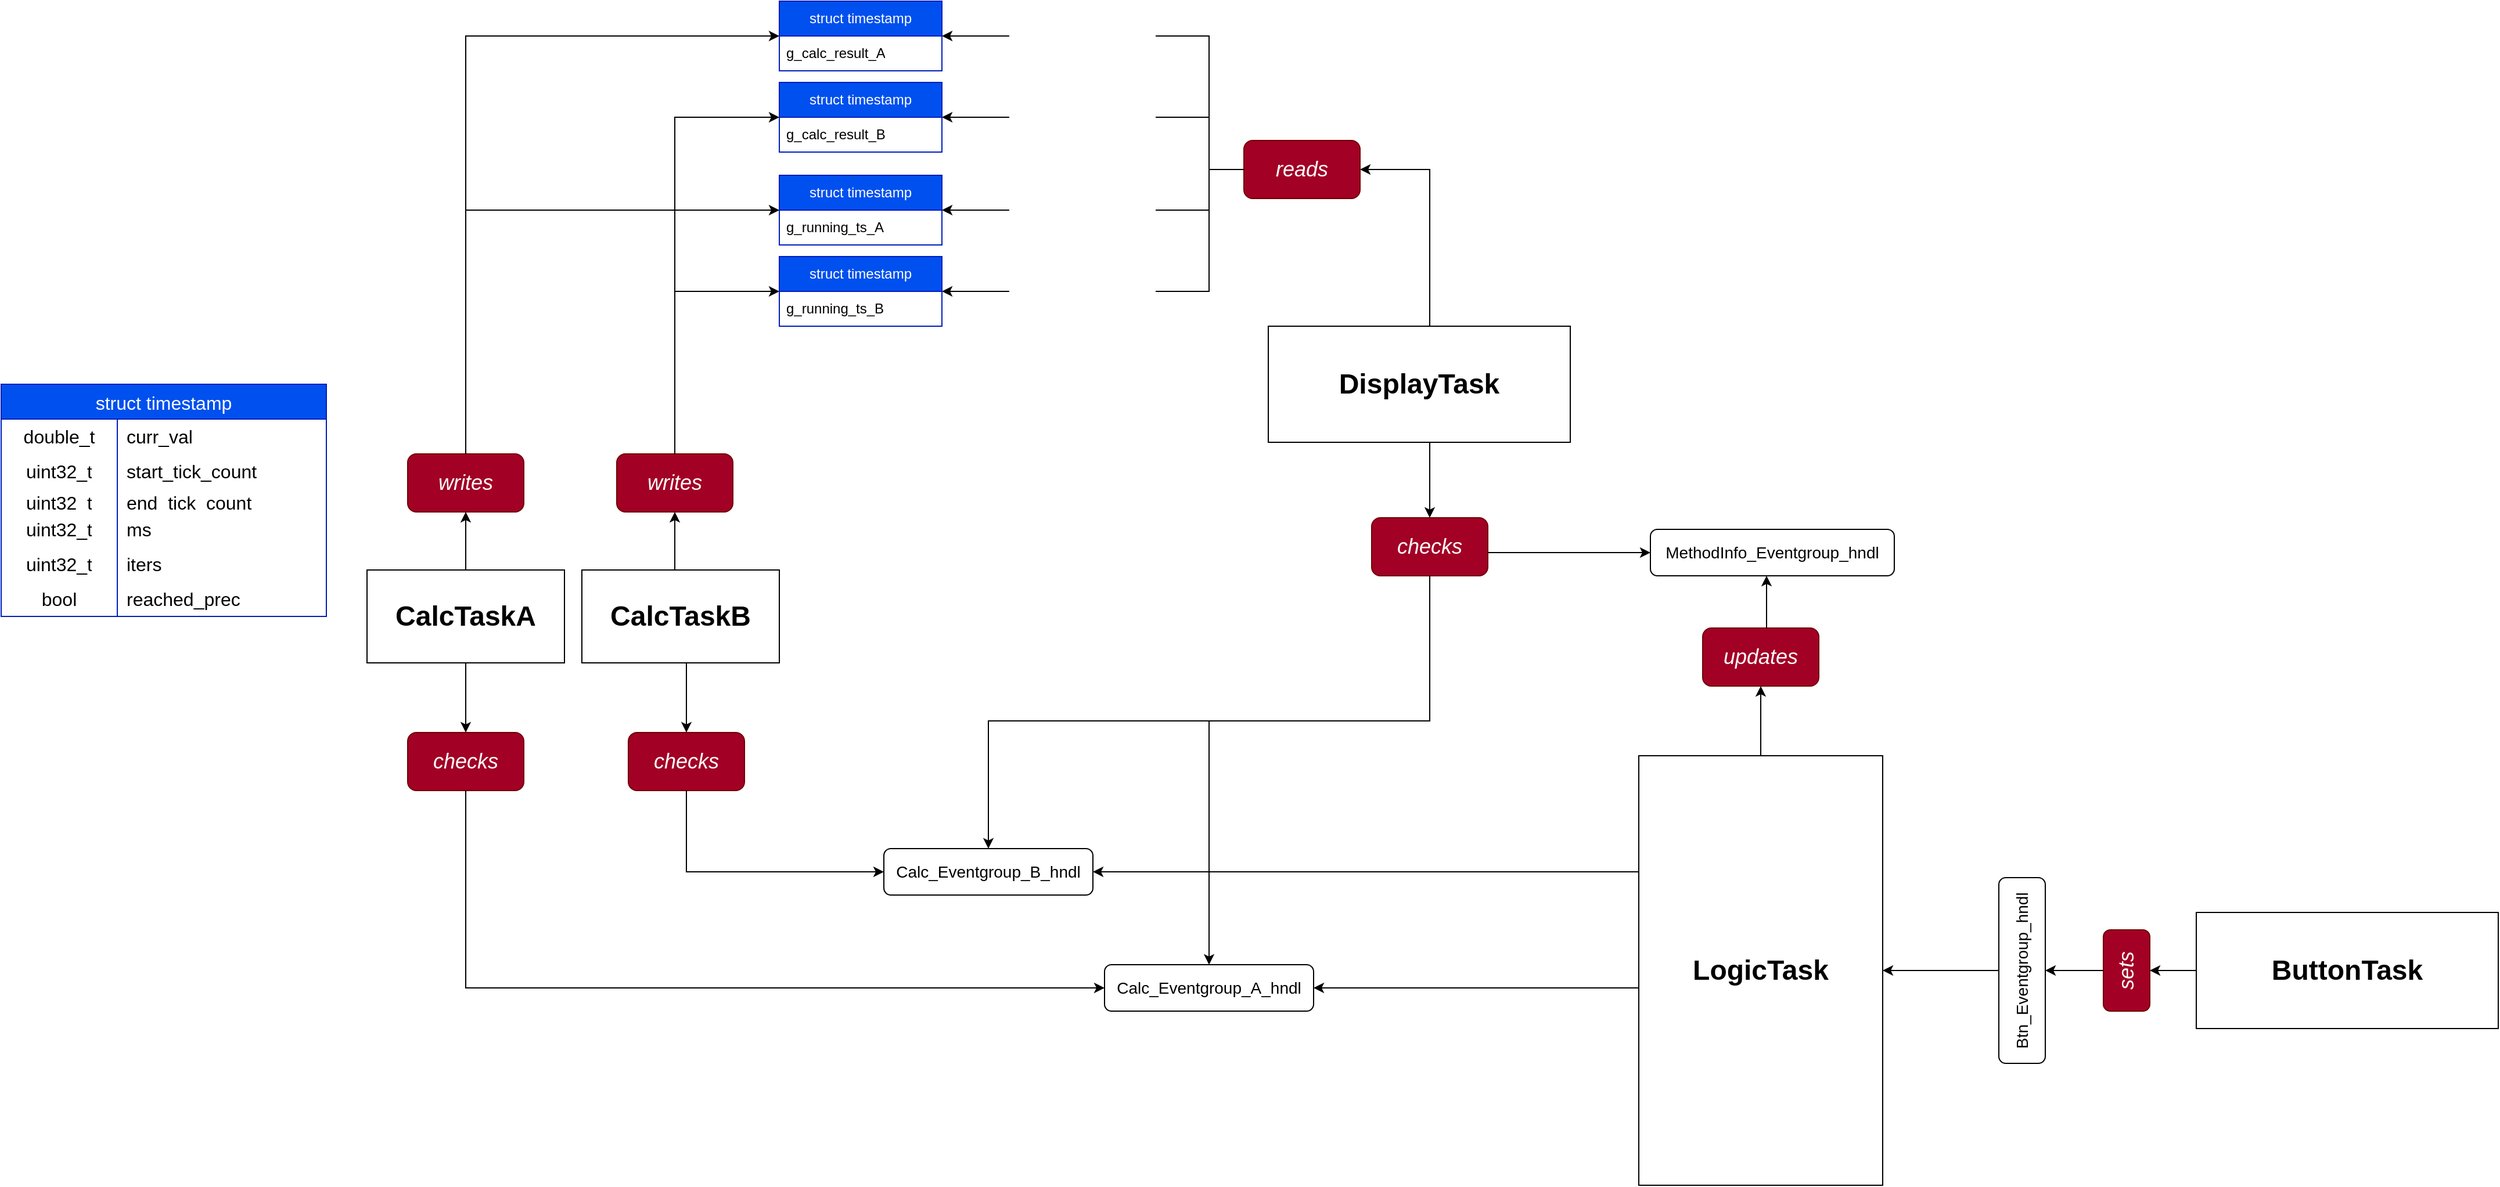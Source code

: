 <mxfile>
    <diagram name="Task Overview" id="un9A2p85PjugNB1o0ie8">
        <mxGraphModel dx="3907" dy="1744" grid="1" gridSize="10" guides="1" tooltips="1" connect="1" arrows="1" fold="1" page="1" pageScale="1" pageWidth="1169" pageHeight="827" math="0" shadow="0">
            <root>
                <mxCell id="0"/>
                <mxCell id="1" parent="0"/>
                <mxCell id="_D26Zv26igtGGx_pEVoI-3" value="LogicTask" style="rounded=0;whiteSpace=wrap;html=1;fontStyle=1;fontSize=24;" parent="1" vertex="1">
                    <mxGeometry x="-850" y="450" width="210" height="370" as="geometry"/>
                </mxCell>
                <mxCell id="_D26Zv26igtGGx_pEVoI-8" value="DisplayTask" style="rounded=0;whiteSpace=wrap;html=1;fontStyle=1;fontSize=24;" parent="1" vertex="1">
                    <mxGeometry x="-1169" y="80" width="260" height="100" as="geometry"/>
                </mxCell>
                <mxCell id="_D26Zv26igtGGx_pEVoI-9" value="ButtonTask" style="rounded=0;whiteSpace=wrap;html=1;fontStyle=1;fontSize=24;" parent="1" vertex="1">
                    <mxGeometry x="-370" y="585" width="260" height="100" as="geometry"/>
                </mxCell>
                <mxCell id="_D26Zv26igtGGx_pEVoI-10" value="CalcTaskA" style="rounded=0;whiteSpace=wrap;html=1;fontStyle=1;fontSize=24;" parent="1" vertex="1">
                    <mxGeometry x="-1945" y="290" width="170" height="80" as="geometry"/>
                </mxCell>
                <mxCell id="_D26Zv26igtGGx_pEVoI-13" value="CalcTaskB" style="rounded=0;whiteSpace=wrap;html=1;fontStyle=1;fontSize=24;" parent="1" vertex="1">
                    <mxGeometry x="-1760" y="290" width="170" height="80" as="geometry"/>
                </mxCell>
                <mxCell id="_D26Zv26igtGGx_pEVoI-19" value="&lt;div style=&quot;font-size: 14px; line-height: 19px; white-space: pre;&quot;&gt;&lt;div&gt;&lt;span style=&quot;&quot;&gt;Btn_Eventgroup_hndl&lt;/span&gt;&lt;/div&gt;&lt;/div&gt;" style="rounded=1;whiteSpace=wrap;html=1;fontStyle=0;fontSize=18;glass=0;fontColor=default;labelBackgroundColor=default;fontFamily=Helvetica;textDirection=ltr;horizontal=0;" parent="1" vertex="1">
                    <mxGeometry x="-540" y="555" width="40" height="160" as="geometry"/>
                </mxCell>
                <mxCell id="_D26Zv26igtGGx_pEVoI-20" value="&lt;div style=&quot;font-size: 14px; line-height: 19px; white-space: pre;&quot;&gt;&lt;div&gt;&lt;span style=&quot;&quot;&gt;Calc_Eventgroup_A_hndl&lt;/span&gt;&lt;/div&gt;&lt;/div&gt;" style="rounded=1;whiteSpace=wrap;html=1;fontStyle=0;fontSize=18;glass=0;labelBackgroundColor=default;fontFamily=Helvetica;textDirection=ltr;horizontal=1;" parent="1" vertex="1">
                    <mxGeometry x="-1310" y="630" width="180" height="40" as="geometry"/>
                </mxCell>
                <mxCell id="_D26Zv26igtGGx_pEVoI-21" value="&lt;div style=&quot;font-size: 14px; line-height: 19px; white-space: pre;&quot;&gt;&lt;div&gt;&lt;span style=&quot;&quot;&gt;Calc_Eventgroup_B_hndl&lt;/span&gt;&lt;/div&gt;&lt;/div&gt;" style="rounded=1;whiteSpace=wrap;html=1;fontStyle=0;fontSize=18;glass=0;labelBackgroundColor=default;fontFamily=Helvetica;textDirection=ltr;horizontal=1;" parent="1" vertex="1">
                    <mxGeometry x="-1500" y="530" width="180" height="40" as="geometry"/>
                </mxCell>
                <mxCell id="_D26Zv26igtGGx_pEVoI-25" style="edgeStyle=elbowEdgeStyle;rounded=0;orthogonalLoop=1;jettySize=auto;html=1;elbow=vertical;" parent="1" source="_D26Zv26igtGGx_pEVoI-19" target="_D26Zv26igtGGx_pEVoI-3" edge="1">
                    <mxGeometry relative="1" as="geometry">
                        <mxPoint x="-610" y="640.26" as="sourcePoint"/>
                        <mxPoint x="-650" y="640.26" as="targetPoint"/>
                    </mxGeometry>
                </mxCell>
                <mxCell id="_D26Zv26igtGGx_pEVoI-26" style="edgeStyle=elbowEdgeStyle;rounded=0;orthogonalLoop=1;jettySize=auto;html=1;elbow=vertical;" parent="1" source="_D26Zv26igtGGx_pEVoI-3" target="_D26Zv26igtGGx_pEVoI-21" edge="1">
                    <mxGeometry relative="1" as="geometry">
                        <mxPoint x="-790" y="539.83" as="sourcePoint"/>
                        <mxPoint x="-840" y="539.83" as="targetPoint"/>
                    </mxGeometry>
                </mxCell>
                <mxCell id="_D26Zv26igtGGx_pEVoI-27" style="edgeStyle=elbowEdgeStyle;rounded=0;orthogonalLoop=1;jettySize=auto;html=1;elbow=vertical;" parent="1" source="_D26Zv26igtGGx_pEVoI-3" target="_D26Zv26igtGGx_pEVoI-20" edge="1">
                    <mxGeometry relative="1" as="geometry">
                        <mxPoint x="-860" y="670.04" as="sourcePoint"/>
                        <mxPoint x="-1000" y="670.04" as="targetPoint"/>
                    </mxGeometry>
                </mxCell>
                <mxCell id="_D26Zv26igtGGx_pEVoI-28" value="struct timestamp" style="shape=table;startSize=30;container=1;collapsible=0;childLayout=tableLayout;fixedRows=1;rowLines=0;fontStyle=0;strokeColor=#001DBC;fontSize=16;fillColor=#0050ef;fontColor=#ffffff;" parent="1" vertex="1">
                    <mxGeometry x="-2260" y="130" width="280" height="200" as="geometry"/>
                </mxCell>
                <mxCell id="_D26Zv26igtGGx_pEVoI-29" value="" style="shape=tableRow;horizontal=0;startSize=0;swimlaneHead=0;swimlaneBody=0;top=0;left=0;bottom=0;right=0;collapsible=0;dropTarget=0;fillColor=none;points=[[0,0.5],[1,0.5]];portConstraint=eastwest;strokeColor=inherit;fontSize=16;" parent="_D26Zv26igtGGx_pEVoI-28" vertex="1">
                    <mxGeometry y="30" width="280" height="30" as="geometry"/>
                </mxCell>
                <mxCell id="_D26Zv26igtGGx_pEVoI-30" value="double_t" style="shape=partialRectangle;html=1;whiteSpace=wrap;connectable=0;fillColor=none;top=0;left=0;bottom=0;right=0;overflow=hidden;pointerEvents=1;strokeColor=inherit;fontSize=16;" parent="_D26Zv26igtGGx_pEVoI-29" vertex="1">
                    <mxGeometry width="100" height="30" as="geometry">
                        <mxRectangle width="100" height="30" as="alternateBounds"/>
                    </mxGeometry>
                </mxCell>
                <mxCell id="_D26Zv26igtGGx_pEVoI-31" value="curr_val" style="shape=partialRectangle;html=1;whiteSpace=wrap;connectable=0;fillColor=none;top=0;left=0;bottom=0;right=0;align=left;spacingLeft=6;overflow=hidden;strokeColor=inherit;fontSize=16;" parent="_D26Zv26igtGGx_pEVoI-29" vertex="1">
                    <mxGeometry x="100" width="180" height="30" as="geometry">
                        <mxRectangle width="180" height="30" as="alternateBounds"/>
                    </mxGeometry>
                </mxCell>
                <mxCell id="_D26Zv26igtGGx_pEVoI-32" value="" style="shape=tableRow;horizontal=0;startSize=0;swimlaneHead=0;swimlaneBody=0;top=0;left=0;bottom=0;right=0;collapsible=0;dropTarget=0;fillColor=none;points=[[0,0.5],[1,0.5]];portConstraint=eastwest;strokeColor=inherit;fontSize=16;" parent="_D26Zv26igtGGx_pEVoI-28" vertex="1">
                    <mxGeometry y="60" width="280" height="30" as="geometry"/>
                </mxCell>
                <mxCell id="_D26Zv26igtGGx_pEVoI-33" value="uint32_t" style="shape=partialRectangle;html=1;whiteSpace=wrap;connectable=0;fillColor=none;top=0;left=0;bottom=0;right=0;overflow=hidden;strokeColor=inherit;fontSize=16;" parent="_D26Zv26igtGGx_pEVoI-32" vertex="1">
                    <mxGeometry width="100" height="30" as="geometry">
                        <mxRectangle width="100" height="30" as="alternateBounds"/>
                    </mxGeometry>
                </mxCell>
                <mxCell id="_D26Zv26igtGGx_pEVoI-34" value="start_tick_count" style="shape=partialRectangle;html=1;whiteSpace=wrap;connectable=0;fillColor=none;top=0;left=0;bottom=0;right=0;align=left;spacingLeft=6;overflow=hidden;strokeColor=inherit;fontSize=16;" parent="_D26Zv26igtGGx_pEVoI-32" vertex="1">
                    <mxGeometry x="100" width="180" height="30" as="geometry">
                        <mxRectangle width="180" height="30" as="alternateBounds"/>
                    </mxGeometry>
                </mxCell>
                <mxCell id="_D26Zv26igtGGx_pEVoI-35" value="" style="shape=tableRow;horizontal=0;startSize=0;swimlaneHead=0;swimlaneBody=0;top=0;left=0;bottom=0;right=0;collapsible=0;dropTarget=0;fillColor=none;points=[[0,0.5],[1,0.5]];portConstraint=eastwest;strokeColor=inherit;fontSize=16;" parent="_D26Zv26igtGGx_pEVoI-28" vertex="1">
                    <mxGeometry y="90" width="280" height="20" as="geometry"/>
                </mxCell>
                <mxCell id="_D26Zv26igtGGx_pEVoI-36" value="uint32_t" style="shape=partialRectangle;html=1;whiteSpace=wrap;connectable=0;fillColor=none;top=0;left=0;bottom=0;right=0;overflow=hidden;strokeColor=inherit;fontSize=16;" parent="_D26Zv26igtGGx_pEVoI-35" vertex="1">
                    <mxGeometry width="100" height="20" as="geometry">
                        <mxRectangle width="100" height="20" as="alternateBounds"/>
                    </mxGeometry>
                </mxCell>
                <mxCell id="_D26Zv26igtGGx_pEVoI-37" value="end_tick_count" style="shape=partialRectangle;html=1;whiteSpace=wrap;connectable=0;fillColor=none;top=0;left=0;bottom=0;right=0;align=left;spacingLeft=6;overflow=hidden;strokeColor=inherit;fontSize=16;" parent="_D26Zv26igtGGx_pEVoI-35" vertex="1">
                    <mxGeometry x="100" width="180" height="20" as="geometry">
                        <mxRectangle width="180" height="20" as="alternateBounds"/>
                    </mxGeometry>
                </mxCell>
                <mxCell id="_D26Zv26igtGGx_pEVoI-38" style="shape=tableRow;horizontal=0;startSize=0;swimlaneHead=0;swimlaneBody=0;top=0;left=0;bottom=0;right=0;collapsible=0;dropTarget=0;fillColor=none;points=[[0,0.5],[1,0.5]];portConstraint=eastwest;strokeColor=inherit;fontSize=16;" parent="_D26Zv26igtGGx_pEVoI-28" vertex="1">
                    <mxGeometry y="110" width="280" height="30" as="geometry"/>
                </mxCell>
                <mxCell id="_D26Zv26igtGGx_pEVoI-39" value="uint32_t" style="shape=partialRectangle;html=1;whiteSpace=wrap;connectable=0;fillColor=none;top=0;left=0;bottom=0;right=0;overflow=hidden;strokeColor=inherit;fontSize=16;" parent="_D26Zv26igtGGx_pEVoI-38" vertex="1">
                    <mxGeometry width="100" height="30" as="geometry">
                        <mxRectangle width="100" height="30" as="alternateBounds"/>
                    </mxGeometry>
                </mxCell>
                <mxCell id="_D26Zv26igtGGx_pEVoI-40" value="ms" style="shape=partialRectangle;html=1;whiteSpace=wrap;connectable=0;fillColor=none;top=0;left=0;bottom=0;right=0;align=left;spacingLeft=6;overflow=hidden;strokeColor=inherit;fontSize=16;" parent="_D26Zv26igtGGx_pEVoI-38" vertex="1">
                    <mxGeometry x="100" width="180" height="30" as="geometry">
                        <mxRectangle width="180" height="30" as="alternateBounds"/>
                    </mxGeometry>
                </mxCell>
                <mxCell id="_D26Zv26igtGGx_pEVoI-44" style="shape=tableRow;horizontal=0;startSize=0;swimlaneHead=0;swimlaneBody=0;top=0;left=0;bottom=0;right=0;collapsible=0;dropTarget=0;fillColor=none;points=[[0,0.5],[1,0.5]];portConstraint=eastwest;strokeColor=inherit;fontSize=16;" parent="_D26Zv26igtGGx_pEVoI-28" vertex="1">
                    <mxGeometry y="140" width="280" height="30" as="geometry"/>
                </mxCell>
                <mxCell id="_D26Zv26igtGGx_pEVoI-45" value="uint32_t" style="shape=partialRectangle;html=1;whiteSpace=wrap;connectable=0;fillColor=none;top=0;left=0;bottom=0;right=0;overflow=hidden;strokeColor=inherit;fontSize=16;" parent="_D26Zv26igtGGx_pEVoI-44" vertex="1">
                    <mxGeometry width="100" height="30" as="geometry">
                        <mxRectangle width="100" height="30" as="alternateBounds"/>
                    </mxGeometry>
                </mxCell>
                <mxCell id="_D26Zv26igtGGx_pEVoI-46" value="iters" style="shape=partialRectangle;html=1;whiteSpace=wrap;connectable=0;fillColor=none;top=0;left=0;bottom=0;right=0;align=left;spacingLeft=6;overflow=hidden;strokeColor=inherit;fontSize=16;" parent="_D26Zv26igtGGx_pEVoI-44" vertex="1">
                    <mxGeometry x="100" width="180" height="30" as="geometry">
                        <mxRectangle width="180" height="30" as="alternateBounds"/>
                    </mxGeometry>
                </mxCell>
                <mxCell id="KhERWZN3jy_DUeHQDUMO-28" style="shape=tableRow;horizontal=0;startSize=0;swimlaneHead=0;swimlaneBody=0;top=0;left=0;bottom=0;right=0;collapsible=0;dropTarget=0;fillColor=none;points=[[0,0.5],[1,0.5]];portConstraint=eastwest;strokeColor=inherit;fontSize=16;" parent="_D26Zv26igtGGx_pEVoI-28" vertex="1">
                    <mxGeometry y="170" width="280" height="30" as="geometry"/>
                </mxCell>
                <mxCell id="KhERWZN3jy_DUeHQDUMO-29" value="bool" style="shape=partialRectangle;html=1;whiteSpace=wrap;connectable=0;fillColor=none;top=0;left=0;bottom=0;right=0;overflow=hidden;strokeColor=inherit;fontSize=16;" parent="KhERWZN3jy_DUeHQDUMO-28" vertex="1">
                    <mxGeometry width="100" height="30" as="geometry">
                        <mxRectangle width="100" height="30" as="alternateBounds"/>
                    </mxGeometry>
                </mxCell>
                <mxCell id="KhERWZN3jy_DUeHQDUMO-30" value="reached_prec" style="shape=partialRectangle;html=1;whiteSpace=wrap;connectable=0;fillColor=none;top=0;left=0;bottom=0;right=0;align=left;spacingLeft=6;overflow=hidden;strokeColor=inherit;fontSize=16;" parent="KhERWZN3jy_DUeHQDUMO-28" vertex="1">
                    <mxGeometry x="100" width="180" height="30" as="geometry">
                        <mxRectangle width="180" height="30" as="alternateBounds"/>
                    </mxGeometry>
                </mxCell>
                <mxCell id="_D26Zv26igtGGx_pEVoI-49" value="struct timestamp" style="swimlane;fontStyle=0;childLayout=stackLayout;horizontal=1;startSize=30;horizontalStack=0;resizeParent=1;resizeParentMax=0;resizeLast=0;collapsible=1;marginBottom=0;whiteSpace=wrap;html=1;fillColor=#0050ef;strokeColor=#001DBC;fontColor=#ffffff;" parent="1" vertex="1">
                    <mxGeometry x="-1590" y="-50" width="140" height="60" as="geometry"/>
                </mxCell>
                <mxCell id="_D26Zv26igtGGx_pEVoI-50" value="g_running_ts_A" style="text;strokeColor=none;fillColor=none;align=left;verticalAlign=middle;spacingLeft=4;spacingRight=4;overflow=hidden;points=[[0,0.5],[1,0.5]];portConstraint=eastwest;rotatable=0;whiteSpace=wrap;html=1;" parent="_D26Zv26igtGGx_pEVoI-49" vertex="1">
                    <mxGeometry y="30" width="140" height="30" as="geometry"/>
                </mxCell>
                <mxCell id="_D26Zv26igtGGx_pEVoI-53" value="struct timestamp" style="swimlane;fontStyle=0;childLayout=stackLayout;horizontal=1;startSize=30;horizontalStack=0;resizeParent=1;resizeParentMax=0;resizeLast=0;collapsible=1;marginBottom=0;whiteSpace=wrap;html=1;fillColor=#0050ef;strokeColor=#001DBC;fontColor=#ffffff;" parent="1" vertex="1">
                    <mxGeometry x="-1590" y="20" width="140" height="60" as="geometry"/>
                </mxCell>
                <mxCell id="_D26Zv26igtGGx_pEVoI-54" value="g_running_ts_B" style="text;strokeColor=none;fillColor=none;align=left;verticalAlign=middle;spacingLeft=4;spacingRight=4;overflow=hidden;points=[[0,0.5],[1,0.5]];portConstraint=eastwest;rotatable=0;whiteSpace=wrap;html=1;" parent="_D26Zv26igtGGx_pEVoI-53" vertex="1">
                    <mxGeometry y="30" width="140" height="30" as="geometry"/>
                </mxCell>
                <mxCell id="_D26Zv26igtGGx_pEVoI-60" style="edgeStyle=elbowEdgeStyle;rounded=0;orthogonalLoop=1;jettySize=auto;elbow=vertical;html=1;" parent="1" source="_D26Zv26igtGGx_pEVoI-55" target="_D26Zv26igtGGx_pEVoI-21" edge="1">
                    <mxGeometry relative="1" as="geometry">
                        <mxPoint x="-1070" y="480" as="targetPoint"/>
                        <Array as="points">
                            <mxPoint x="-1180" y="420"/>
                        </Array>
                    </mxGeometry>
                </mxCell>
                <mxCell id="_D26Zv26igtGGx_pEVoI-55" value="checks" style="rounded=1;whiteSpace=wrap;html=1;fontStyle=2;fontSize=18;glass=0;fillColor=#a20025;strokeColor=#6F0000;fontColor=#ffffff;" parent="1" vertex="1">
                    <mxGeometry x="-1080" y="245" width="100" height="50" as="geometry"/>
                </mxCell>
                <mxCell id="_D26Zv26igtGGx_pEVoI-57" style="edgeStyle=elbowEdgeStyle;rounded=0;orthogonalLoop=1;jettySize=auto;html=1;" parent="1" source="_D26Zv26igtGGx_pEVoI-8" target="_D26Zv26igtGGx_pEVoI-63" edge="1">
                    <mxGeometry relative="1" as="geometry">
                        <mxPoint x="-960" y="410" as="sourcePoint"/>
                        <mxPoint x="-1079.741" y="250.0" as="targetPoint"/>
                        <Array as="points">
                            <mxPoint x="-1030" y="10"/>
                            <mxPoint x="-1010" y="30"/>
                        </Array>
                    </mxGeometry>
                </mxCell>
                <mxCell id="_D26Zv26igtGGx_pEVoI-58" style="edgeStyle=elbowEdgeStyle;rounded=0;orthogonalLoop=1;jettySize=auto;html=1;" parent="1" source="_D26Zv26igtGGx_pEVoI-8" target="_D26Zv26igtGGx_pEVoI-55" edge="1">
                    <mxGeometry relative="1" as="geometry">
                        <mxPoint x="-1070" y="220" as="sourcePoint"/>
                        <mxPoint x="-1070" y="260" as="targetPoint"/>
                        <Array as="points">
                            <mxPoint x="-1030" y="240"/>
                        </Array>
                    </mxGeometry>
                </mxCell>
                <mxCell id="_D26Zv26igtGGx_pEVoI-61" style="edgeStyle=elbowEdgeStyle;rounded=0;orthogonalLoop=1;jettySize=auto;html=1;" parent="1" source="4" target="_D26Zv26igtGGx_pEVoI-49" edge="1">
                    <mxGeometry relative="1" as="geometry">
                        <mxPoint x="-1900" y="90" as="sourcePoint"/>
                        <mxPoint x="-1410" y="-65" as="targetPoint"/>
                        <Array as="points">
                            <mxPoint x="-1860" y="110"/>
                            <mxPoint x="-1857" y="160"/>
                        </Array>
                    </mxGeometry>
                </mxCell>
                <mxCell id="_D26Zv26igtGGx_pEVoI-62" style="edgeStyle=elbowEdgeStyle;rounded=0;orthogonalLoop=1;jettySize=auto;html=1;" parent="1" source="5" target="_D26Zv26igtGGx_pEVoI-53" edge="1">
                    <mxGeometry relative="1" as="geometry">
                        <mxPoint x="-1847" y="300" as="sourcePoint"/>
                        <mxPoint x="-1380" y="-10" as="targetPoint"/>
                        <Array as="points">
                            <mxPoint x="-1680" y="110"/>
                            <mxPoint x="-1690" y="130"/>
                        </Array>
                    </mxGeometry>
                </mxCell>
                <mxCell id="_D26Zv26igtGGx_pEVoI-63" value="reads" style="rounded=1;whiteSpace=wrap;html=1;fontStyle=2;fontSize=18;glass=0;fillColor=#a20025;fontColor=#ffffff;strokeColor=#6F0000;" parent="1" vertex="1">
                    <mxGeometry x="-1190" y="-80" width="100" height="50" as="geometry"/>
                </mxCell>
                <mxCell id="_D26Zv26igtGGx_pEVoI-64" style="edgeStyle=elbowEdgeStyle;rounded=0;orthogonalLoop=1;jettySize=auto;html=1;" parent="1" source="_D26Zv26igtGGx_pEVoI-63" target="_D26Zv26igtGGx_pEVoI-49" edge="1">
                    <mxGeometry relative="1" as="geometry">
                        <mxPoint x="-1280" y="120" as="sourcePoint"/>
                        <mxPoint x="-1280" y="60" as="targetPoint"/>
                        <Array as="points">
                            <mxPoint x="-1220" y="-55"/>
                        </Array>
                    </mxGeometry>
                </mxCell>
                <mxCell id="KhERWZN3jy_DUeHQDUMO-25" value="&lt;span style=&quot;font-style: italic;&quot;&gt;stops CalcTaskA&lt;/span&gt;" style="edgeLabel;html=1;align=center;verticalAlign=middle;resizable=0;points=[];fontSize=17;fontFamily=Helvetica;fontColor=#FFFFFF;" parent="_D26Zv26igtGGx_pEVoI-64" vertex="1" connectable="0">
                    <mxGeometry x="0.443" relative="1" as="geometry">
                        <mxPoint x="38" as="offset"/>
                    </mxGeometry>
                </mxCell>
                <mxCell id="_D26Zv26igtGGx_pEVoI-65" style="edgeStyle=elbowEdgeStyle;rounded=0;orthogonalLoop=1;jettySize=auto;html=1;" parent="1" source="_D26Zv26igtGGx_pEVoI-63" target="_D26Zv26igtGGx_pEVoI-53" edge="1">
                    <mxGeometry relative="1" as="geometry">
                        <mxPoint x="-1250" y="35" as="sourcePoint"/>
                        <mxPoint x="-1440" y="-10" as="targetPoint"/>
                        <Array as="points">
                            <mxPoint x="-1220" y="-10"/>
                        </Array>
                    </mxGeometry>
                </mxCell>
                <mxCell id="KhERWZN3jy_DUeHQDUMO-26" value="&lt;span style=&quot;font-style: italic;&quot;&gt;stops CalcTaskB&lt;/span&gt;" style="edgeLabel;html=1;align=center;verticalAlign=middle;resizable=0;points=[];fontSize=17;fontFamily=Helvetica;fontColor=#FFFFFF;" parent="_D26Zv26igtGGx_pEVoI-65" vertex="1" connectable="0">
                    <mxGeometry x="0.264" y="3" relative="1" as="geometry">
                        <mxPoint x="-15" y="-3" as="offset"/>
                    </mxGeometry>
                </mxCell>
                <mxCell id="_D26Zv26igtGGx_pEVoI-66" value="sets" style="rounded=1;whiteSpace=wrap;html=1;fontStyle=2;fontSize=18;glass=0;horizontal=0;fillColor=#a20025;fontColor=#ffffff;strokeColor=#6F0000;" parent="1" vertex="1">
                    <mxGeometry x="-450" y="600" width="40" height="70" as="geometry"/>
                </mxCell>
                <mxCell id="_D26Zv26igtGGx_pEVoI-67" style="edgeStyle=elbowEdgeStyle;rounded=0;orthogonalLoop=1;jettySize=auto;html=1;elbow=vertical;exitX=0;exitY=0.5;exitDx=0;exitDy=0;" parent="1" source="_D26Zv26igtGGx_pEVoI-9" target="_D26Zv26igtGGx_pEVoI-66" edge="1">
                    <mxGeometry relative="1" as="geometry">
                        <mxPoint x="-380" y="715" as="sourcePoint"/>
                        <mxPoint x="-430" y="715" as="targetPoint"/>
                    </mxGeometry>
                </mxCell>
                <mxCell id="_D26Zv26igtGGx_pEVoI-68" style="edgeStyle=elbowEdgeStyle;rounded=0;orthogonalLoop=1;jettySize=auto;html=1;elbow=vertical;" parent="1" source="_D26Zv26igtGGx_pEVoI-66" target="_D26Zv26igtGGx_pEVoI-19" edge="1">
                    <mxGeometry relative="1" as="geometry">
                        <mxPoint x="-430" y="710" as="sourcePoint"/>
                        <mxPoint x="-500" y="710" as="targetPoint"/>
                    </mxGeometry>
                </mxCell>
                <mxCell id="2" value="checks" style="rounded=1;whiteSpace=wrap;html=1;fontStyle=2;fontSize=18;glass=0;fillColor=#a20025;strokeColor=#6F0000;fontColor=#ffffff;" parent="1" vertex="1">
                    <mxGeometry x="-1720" y="430" width="100" height="50" as="geometry"/>
                </mxCell>
                <mxCell id="3" value="checks" style="rounded=1;whiteSpace=wrap;html=1;fontStyle=2;fontSize=18;glass=0;fillColor=#a20025;strokeColor=#6F0000;fontColor=#ffffff;" parent="1" vertex="1">
                    <mxGeometry x="-1910" y="430" width="100" height="50" as="geometry"/>
                </mxCell>
                <mxCell id="4" value="writes" style="rounded=1;whiteSpace=wrap;html=1;fontStyle=2;fontSize=18;glass=0;fillColor=#a20025;strokeColor=#6F0000;fontColor=#ffffff;" parent="1" vertex="1">
                    <mxGeometry x="-1910" y="190" width="100" height="50" as="geometry"/>
                </mxCell>
                <mxCell id="5" value="writes" style="rounded=1;whiteSpace=wrap;html=1;fontStyle=2;fontSize=18;glass=0;fillColor=#a20025;strokeColor=#6F0000;fontColor=#ffffff;" parent="1" vertex="1">
                    <mxGeometry x="-1730" y="190" width="100" height="50" as="geometry"/>
                </mxCell>
                <mxCell id="6" style="edgeStyle=elbowEdgeStyle;rounded=0;orthogonalLoop=1;jettySize=auto;html=1;" parent="1" source="_D26Zv26igtGGx_pEVoI-13" target="5" edge="1">
                    <mxGeometry relative="1" as="geometry">
                        <mxPoint x="-1680" y="205" as="sourcePoint"/>
                        <mxPoint x="-1380" y="60" as="targetPoint"/>
                        <Array as="points">
                            <mxPoint x="-1680" y="260"/>
                            <mxPoint x="-1660" y="270"/>
                            <mxPoint x="-1690" y="180"/>
                            <mxPoint x="-1680" y="140"/>
                        </Array>
                    </mxGeometry>
                </mxCell>
                <mxCell id="7" style="edgeStyle=elbowEdgeStyle;rounded=0;orthogonalLoop=1;jettySize=auto;html=1;entryX=0.5;entryY=1;entryDx=0;entryDy=0;" parent="1" source="_D26Zv26igtGGx_pEVoI-10" target="4" edge="1">
                    <mxGeometry relative="1" as="geometry">
                        <mxPoint x="-1870" y="297.5" as="sourcePoint"/>
                        <mxPoint x="-1870" y="252.5" as="targetPoint"/>
                        <Array as="points">
                            <mxPoint x="-1860" y="260"/>
                            <mxPoint x="-1840" y="277.5"/>
                            <mxPoint x="-1870" y="187.5"/>
                            <mxPoint x="-1860" y="147.5"/>
                        </Array>
                    </mxGeometry>
                </mxCell>
                <mxCell id="8" style="edgeStyle=elbowEdgeStyle;rounded=0;orthogonalLoop=1;jettySize=auto;elbow=vertical;html=1;" parent="1" source="_D26Zv26igtGGx_pEVoI-13" target="2" edge="1">
                    <mxGeometry relative="1" as="geometry">
                        <mxPoint x="-1830" y="700" as="targetPoint"/>
                        <mxPoint x="-1490" y="470" as="sourcePoint"/>
                        <Array as="points">
                            <mxPoint x="-1670" y="400"/>
                            <mxPoint x="-1630" y="380"/>
                        </Array>
                    </mxGeometry>
                </mxCell>
                <mxCell id="9" style="edgeStyle=elbowEdgeStyle;rounded=0;orthogonalLoop=1;jettySize=auto;elbow=vertical;html=1;" parent="1" source="_D26Zv26igtGGx_pEVoI-10" target="3" edge="1">
                    <mxGeometry relative="1" as="geometry">
                        <mxPoint x="-1820.53" y="430.0" as="targetPoint"/>
                        <mxPoint x="-1820.53" y="380.0" as="sourcePoint"/>
                        <Array as="points">
                            <mxPoint x="-1860" y="390"/>
                        </Array>
                    </mxGeometry>
                </mxCell>
                <mxCell id="10" style="edgeStyle=elbowEdgeStyle;rounded=0;orthogonalLoop=1;jettySize=auto;elbow=vertical;html=1;" parent="1" source="2" target="_D26Zv26igtGGx_pEVoI-21" edge="1">
                    <mxGeometry relative="1" as="geometry">
                        <mxPoint x="-1580" y="620" as="targetPoint"/>
                        <mxPoint x="-1580" y="570" as="sourcePoint"/>
                        <Array as="points">
                            <mxPoint x="-1460" y="550"/>
                            <mxPoint x="-1580" y="580"/>
                        </Array>
                    </mxGeometry>
                </mxCell>
                <mxCell id="11" style="edgeStyle=elbowEdgeStyle;rounded=0;orthogonalLoop=1;jettySize=auto;elbow=vertical;html=1;" parent="1" source="3" target="_D26Zv26igtGGx_pEVoI-20" edge="1">
                    <mxGeometry relative="1" as="geometry">
                        <mxPoint x="-1490" y="635" as="targetPoint"/>
                        <mxPoint x="-1740" y="555" as="sourcePoint"/>
                        <Array as="points">
                            <mxPoint x="-1620" y="650"/>
                            <mxPoint x="-1630" y="660"/>
                            <mxPoint x="-1570" y="635"/>
                            <mxPoint x="-1690" y="665"/>
                        </Array>
                    </mxGeometry>
                </mxCell>
                <mxCell id="KhERWZN3jy_DUeHQDUMO-14" value="struct timestamp" style="swimlane;fontStyle=0;childLayout=stackLayout;horizontal=1;startSize=30;horizontalStack=0;resizeParent=1;resizeParentMax=0;resizeLast=0;collapsible=1;marginBottom=0;whiteSpace=wrap;html=1;fillColor=#0050ef;strokeColor=#001DBC;fontColor=#ffffff;" parent="1" vertex="1">
                    <mxGeometry x="-1590" y="-200" width="140" height="60" as="geometry"/>
                </mxCell>
                <mxCell id="KhERWZN3jy_DUeHQDUMO-15" value="g_calc_result_A" style="text;strokeColor=none;fillColor=none;align=left;verticalAlign=middle;spacingLeft=4;spacingRight=4;overflow=hidden;points=[[0,0.5],[1,0.5]];portConstraint=eastwest;rotatable=0;whiteSpace=wrap;html=1;" parent="KhERWZN3jy_DUeHQDUMO-14" vertex="1">
                    <mxGeometry y="30" width="140" height="30" as="geometry"/>
                </mxCell>
                <mxCell id="KhERWZN3jy_DUeHQDUMO-16" value="struct timestamp" style="swimlane;fontStyle=0;childLayout=stackLayout;horizontal=1;startSize=30;horizontalStack=0;resizeParent=1;resizeParentMax=0;resizeLast=0;collapsible=1;marginBottom=0;whiteSpace=wrap;html=1;fillColor=#0050ef;strokeColor=#001DBC;fontColor=#ffffff;" parent="1" vertex="1">
                    <mxGeometry x="-1590" y="-130" width="140" height="60" as="geometry"/>
                </mxCell>
                <mxCell id="KhERWZN3jy_DUeHQDUMO-17" value="g_calc_result_B" style="text;strokeColor=none;fillColor=none;align=left;verticalAlign=middle;spacingLeft=4;spacingRight=4;overflow=hidden;points=[[0,0.5],[1,0.5]];portConstraint=eastwest;rotatable=0;whiteSpace=wrap;html=1;" parent="KhERWZN3jy_DUeHQDUMO-16" vertex="1">
                    <mxGeometry y="30" width="140" height="30" as="geometry"/>
                </mxCell>
                <mxCell id="KhERWZN3jy_DUeHQDUMO-18" style="edgeStyle=elbowEdgeStyle;rounded=0;orthogonalLoop=1;jettySize=auto;html=1;" parent="1" source="4" target="KhERWZN3jy_DUeHQDUMO-14" edge="1">
                    <mxGeometry relative="1" as="geometry">
                        <mxPoint x="-1925" y="60" as="sourcePoint"/>
                        <mxPoint x="-1455" y="-150" as="targetPoint"/>
                        <Array as="points">
                            <mxPoint x="-1860" y="30"/>
                        </Array>
                    </mxGeometry>
                </mxCell>
                <mxCell id="KhERWZN3jy_DUeHQDUMO-19" style="edgeStyle=elbowEdgeStyle;rounded=0;orthogonalLoop=1;jettySize=auto;html=1;" parent="1" source="5" target="KhERWZN3jy_DUeHQDUMO-16" edge="1">
                    <mxGeometry relative="1" as="geometry">
                        <mxPoint x="-1680" y="200" as="sourcePoint"/>
                        <mxPoint x="-1380" y="60" as="targetPoint"/>
                        <Array as="points">
                            <mxPoint x="-1680" y="100"/>
                            <mxPoint x="-1690" y="20"/>
                            <mxPoint x="-1680" y="140"/>
                        </Array>
                    </mxGeometry>
                </mxCell>
                <mxCell id="KhERWZN3jy_DUeHQDUMO-27" style="edgeStyle=elbowEdgeStyle;rounded=0;orthogonalLoop=1;jettySize=auto;elbow=vertical;html=1;" parent="1" source="_D26Zv26igtGGx_pEVoI-55" target="_D26Zv26igtGGx_pEVoI-20" edge="1">
                    <mxGeometry relative="1" as="geometry">
                        <mxPoint x="-1400" y="540" as="targetPoint"/>
                        <mxPoint x="-940" y="310.0" as="sourcePoint"/>
                        <Array as="points">
                            <mxPoint x="-1100" y="420"/>
                        </Array>
                    </mxGeometry>
                </mxCell>
                <mxCell id="-onZ8-TQmzYjZJ-8zcmf-11" value="&lt;div style=&quot;font-size: 14px; line-height: 19px; white-space: pre;&quot;&gt;&lt;div&gt;&lt;span style=&quot;&quot;&gt;MethodInfo_Eventgroup_hndl&lt;/span&gt;&lt;/div&gt;&lt;/div&gt;" style="rounded=1;whiteSpace=wrap;html=1;fontStyle=0;fontSize=18;glass=0;labelBackgroundColor=default;fontFamily=Helvetica;textDirection=ltr;horizontal=1;" parent="1" vertex="1">
                    <mxGeometry x="-840" y="255" width="210" height="40" as="geometry"/>
                </mxCell>
                <mxCell id="-onZ8-TQmzYjZJ-8zcmf-12" style="edgeStyle=elbowEdgeStyle;rounded=0;orthogonalLoop=1;jettySize=auto;elbow=vertical;html=1;" parent="1" source="_D26Zv26igtGGx_pEVoI-55" target="-onZ8-TQmzYjZJ-8zcmf-11" edge="1">
                    <mxGeometry relative="1" as="geometry">
                        <mxPoint x="-1210" y="640" as="targetPoint"/>
                        <mxPoint x="-940" y="310" as="sourcePoint"/>
                        <Array as="points"/>
                    </mxGeometry>
                </mxCell>
                <mxCell id="-onZ8-TQmzYjZJ-8zcmf-13" style="edgeStyle=elbowEdgeStyle;rounded=0;orthogonalLoop=1;jettySize=auto;elbow=vertical;html=1;" parent="1" source="_D26Zv26igtGGx_pEVoI-3" target="-onZ8-TQmzYjZJ-8zcmf-14" edge="1">
                    <mxGeometry relative="1" as="geometry">
                        <mxPoint x="-890" y="530" as="targetPoint"/>
                        <mxPoint x="-1090" y="460" as="sourcePoint"/>
                        <Array as="points">
                            <mxPoint x="-745" y="430"/>
                        </Array>
                    </mxGeometry>
                </mxCell>
                <mxCell id="-onZ8-TQmzYjZJ-8zcmf-14" value="updates" style="rounded=1;whiteSpace=wrap;html=1;fontStyle=2;fontSize=18;glass=0;fillColor=#a20025;fontColor=#ffffff;strokeColor=#6F0000;" parent="1" vertex="1">
                    <mxGeometry x="-795" y="340" width="100" height="50" as="geometry"/>
                </mxCell>
                <mxCell id="-onZ8-TQmzYjZJ-8zcmf-15" style="edgeStyle=elbowEdgeStyle;rounded=0;orthogonalLoop=1;jettySize=auto;elbow=vertical;html=1;" parent="1" source="-onZ8-TQmzYjZJ-8zcmf-14" target="-onZ8-TQmzYjZJ-8zcmf-11" edge="1">
                    <mxGeometry relative="1" as="geometry">
                        <mxPoint x="-735.0" y="400" as="targetPoint"/>
                        <mxPoint x="-735.0" y="460" as="sourcePoint"/>
                        <Array as="points">
                            <mxPoint x="-740" y="320"/>
                            <mxPoint x="-735" y="440"/>
                        </Array>
                    </mxGeometry>
                </mxCell>
                <mxCell id="7Sroz__pDmEtC4Ok1uTz-12" style="edgeStyle=elbowEdgeStyle;rounded=0;orthogonalLoop=1;jettySize=auto;html=1;" edge="1" parent="1" source="_D26Zv26igtGGx_pEVoI-63" target="KhERWZN3jy_DUeHQDUMO-14">
                    <mxGeometry relative="1" as="geometry">
                        <mxPoint x="-1180" y="-150" as="sourcePoint"/>
                        <mxPoint x="-1440" y="-115" as="targetPoint"/>
                        <Array as="points">
                            <mxPoint x="-1220" y="-120"/>
                            <mxPoint x="-1210" y="-150"/>
                        </Array>
                    </mxGeometry>
                </mxCell>
                <mxCell id="7Sroz__pDmEtC4Ok1uTz-13" value="&lt;span style=&quot;font-style: italic;&quot;&gt;when CalcTaskA &lt;br&gt;is not writing&lt;/span&gt;" style="edgeLabel;html=1;align=center;verticalAlign=middle;resizable=0;points=[];fontSize=17;fontFamily=Helvetica;fontColor=#FFFFFF;" vertex="1" connectable="0" parent="7Sroz__pDmEtC4Ok1uTz-12">
                    <mxGeometry x="0.443" relative="1" as="geometry">
                        <mxPoint x="15" as="offset"/>
                    </mxGeometry>
                </mxCell>
                <mxCell id="7Sroz__pDmEtC4Ok1uTz-14" style="edgeStyle=elbowEdgeStyle;rounded=0;orthogonalLoop=1;jettySize=auto;html=1;" edge="1" parent="1" source="_D26Zv26igtGGx_pEVoI-63" target="KhERWZN3jy_DUeHQDUMO-16">
                    <mxGeometry relative="1" as="geometry">
                        <mxPoint x="-1180" y="-45" as="sourcePoint"/>
                        <mxPoint x="-1440" y="-160" as="targetPoint"/>
                        <Array as="points">
                            <mxPoint x="-1220" y="-100"/>
                            <mxPoint x="-1200" y="-140"/>
                        </Array>
                    </mxGeometry>
                </mxCell>
                <mxCell id="7Sroz__pDmEtC4Ok1uTz-15" value="&lt;span style=&quot;font-style: italic;&quot;&gt;when CalcTaskB&lt;br&gt;is not writing&lt;/span&gt;" style="edgeLabel;html=1;align=center;verticalAlign=middle;resizable=0;points=[];fontSize=17;fontFamily=Helvetica;fontColor=#FFFFFF;" vertex="1" connectable="0" parent="7Sroz__pDmEtC4Ok1uTz-14">
                    <mxGeometry x="0.443" relative="1" as="geometry">
                        <mxPoint x="35" as="offset"/>
                    </mxGeometry>
                </mxCell>
            </root>
        </mxGraphModel>
    </diagram>
    <diagram id="uaAE0PKmqLJMGOQIk7v1" name="State Event Diagram">
        <mxGraphModel dx="2633" dy="856" grid="1" gridSize="10" guides="1" tooltips="1" connect="1" arrows="1" fold="1" page="1" pageScale="1" pageWidth="1169" pageHeight="827" math="0" shadow="0">
            <root>
                <mxCell id="0"/>
                <mxCell id="1" parent="0"/>
                <mxCell id="VGadoN8UvMgpeYGYsNQv-6" value="Logic States" style="rounded=1;whiteSpace=wrap;html=1;fontSize=17;fontStyle=1;fillColor=none;dashed=1;dashPattern=12 12;shadow=0;glass=0;labelPosition=center;verticalLabelPosition=top;align=center;verticalAlign=bottom;" parent="1" vertex="1">
                    <mxGeometry x="800" y="80" width="180" height="310" as="geometry"/>
                </mxCell>
                <mxCell id="VGadoN8UvMgpeYGYsNQv-2" style="edgeStyle=orthogonalEdgeStyle;curved=1;html=1;fontSize=17;startArrow=block;startFill=1;" parent="1" source="VGadoN8UvMgpeYGYsNQv-7" target="VGadoN8UvMgpeYGYsNQv-8" edge="1">
                    <mxGeometry relative="1" as="geometry">
                        <Array as="points">
                            <mxPoint x="890" y="270"/>
                            <mxPoint x="890" y="270"/>
                        </Array>
                    </mxGeometry>
                </mxCell>
                <mxCell id="VGadoN8UvMgpeYGYsNQv-3" value="SW3_short" style="edgeLabel;html=1;align=center;verticalAlign=middle;resizable=0;points=[];fontSize=17;fontStyle=2" parent="VGadoN8UvMgpeYGYsNQv-2" vertex="1" connectable="0">
                    <mxGeometry x="-0.351" y="-1" relative="1" as="geometry">
                        <mxPoint x="1" y="19" as="offset"/>
                    </mxGeometry>
                </mxCell>
                <mxCell id="VGadoN8UvMgpeYGYsNQv-7" value="Method A" style="shape=ext;double=1;rounded=1;whiteSpace=wrap;html=1;shadow=0;glass=0;sketch=0;fontSize=17;fillColor=none;" parent="1" vertex="1">
                    <mxGeometry x="830" y="100" width="120" height="80" as="geometry"/>
                </mxCell>
                <mxCell id="VGadoN8UvMgpeYGYsNQv-8" value="Method B" style="shape=ext;double=1;rounded=1;whiteSpace=wrap;html=1;shadow=0;glass=0;sketch=0;fontSize=17;fillColor=none;" parent="1" vertex="1">
                    <mxGeometry x="830" y="290" width="120" height="80" as="geometry"/>
                </mxCell>
                <mxCell id="VGadoN8UvMgpeYGYsNQv-9" value="Calculation Task A or B" style="rounded=1;whiteSpace=wrap;html=1;fontSize=17;fontStyle=1;fillColor=none;dashed=1;dashPattern=12 12;shadow=0;glass=0;labelPosition=center;verticalLabelPosition=top;align=center;verticalAlign=bottom;movable=1;resizable=1;rotatable=1;deletable=1;editable=1;connectable=1;" parent="1" vertex="1">
                    <mxGeometry x="-90" y="100" width="670" height="710" as="geometry"/>
                </mxCell>
                <mxCell id="VGadoN8UvMgpeYGYsNQv-10" value="Resetting" style="shape=ext;double=1;rounded=1;whiteSpace=wrap;html=1;shadow=0;glass=0;sketch=0;fontSize=17;fillColor=none;" parent="1" vertex="1">
                    <mxGeometry x="-70" y="330" width="120" height="80" as="geometry"/>
                </mxCell>
                <mxCell id="VGadoN8UvMgpeYGYsNQv-11" value="Stopped" style="shape=ext;double=1;rounded=1;whiteSpace=wrap;html=1;shadow=0;glass=0;sketch=0;fontSize=17;fillColor=none;" parent="1" vertex="1">
                    <mxGeometry x="190" y="330" width="120" height="80" as="geometry"/>
                </mxCell>
                <mxCell id="VGadoN8UvMgpeYGYsNQv-12" value="Starting" style="shape=ext;double=1;rounded=1;whiteSpace=wrap;html=1;shadow=0;glass=0;sketch=0;fontSize=17;fillColor=none;" parent="1" vertex="1">
                    <mxGeometry x="190" y="530" width="120" height="80" as="geometry"/>
                </mxCell>
                <mxCell id="VGadoN8UvMgpeYGYsNQv-13" value="Running" style="shape=ext;double=1;rounded=1;whiteSpace=wrap;html=1;shadow=0;glass=0;sketch=0;fontSize=17;fillColor=none;" parent="1" vertex="1">
                    <mxGeometry x="190" y="650" width="120" height="80" as="geometry"/>
                </mxCell>
                <mxCell id="VGadoN8UvMgpeYGYsNQv-14" style="edgeStyle=orthogonalEdgeStyle;curved=1;html=1;fontSize=17;startArrow=none;startFill=0;" parent="1" source="VGadoN8UvMgpeYGYsNQv-11" target="VGadoN8UvMgpeYGYsNQv-12" edge="1">
                    <mxGeometry relative="1" as="geometry">
                        <mxPoint x="140" y="160.0" as="sourcePoint"/>
                        <mxPoint x="140" y="360" as="targetPoint"/>
                        <Array as="points"/>
                    </mxGeometry>
                </mxCell>
                <mxCell id="VGadoN8UvMgpeYGYsNQv-15" value="SW0_short" style="edgeLabel;html=1;align=center;verticalAlign=middle;resizable=0;points=[];fontSize=17;fontStyle=2" parent="VGadoN8UvMgpeYGYsNQv-14" vertex="1" connectable="0">
                    <mxGeometry x="-0.351" y="-1" relative="1" as="geometry">
                        <mxPoint x="1" y="21" as="offset"/>
                    </mxGeometry>
                </mxCell>
                <mxCell id="VGadoN8UvMgpeYGYsNQv-16" style="edgeStyle=orthogonalEdgeStyle;curved=1;html=1;fontSize=17;startArrow=none;startFill=0;" parent="1" source="VGadoN8UvMgpeYGYsNQv-12" target="VGadoN8UvMgpeYGYsNQv-13" edge="1">
                    <mxGeometry relative="1" as="geometry">
                        <mxPoint x="480.0" y="410" as="sourcePoint"/>
                        <mxPoint x="480.0" y="510" as="targetPoint"/>
                        <Array as="points"/>
                    </mxGeometry>
                </mxCell>
                <mxCell id="VGadoN8UvMgpeYGYsNQv-18" style="edgeStyle=orthogonalEdgeStyle;curved=1;html=1;fontSize=17;startArrow=none;startFill=0;" parent="1" source="VGadoN8UvMgpeYGYsNQv-13" target="GPJzH4gFtculDh7TCxa--1" edge="1">
                    <mxGeometry relative="1" as="geometry">
                        <mxPoint x="750.0" y="559.953" as="sourcePoint"/>
                        <mxPoint x="560" y="454" as="targetPoint"/>
                        <Array as="points">
                            <mxPoint x="490" y="690"/>
                            <mxPoint x="490" y="230"/>
                        </Array>
                    </mxGeometry>
                </mxCell>
                <mxCell id="VGadoN8UvMgpeYGYsNQv-19" value="SW1_short" style="edgeLabel;html=1;align=center;verticalAlign=middle;resizable=0;points=[];fontSize=17;fontStyle=2" parent="VGadoN8UvMgpeYGYsNQv-18" vertex="1" connectable="0">
                    <mxGeometry x="-0.351" y="-1" relative="1" as="geometry">
                        <mxPoint x="-1" y="-135" as="offset"/>
                    </mxGeometry>
                </mxCell>
                <mxCell id="VGadoN8UvMgpeYGYsNQv-20" style="edgeStyle=orthogonalEdgeStyle;curved=1;html=1;fontSize=17;startArrow=none;startFill=0;" parent="1" source="VGadoN8UvMgpeYGYsNQv-13" target="VGadoN8UvMgpeYGYsNQv-10" edge="1">
                    <mxGeometry relative="1" as="geometry">
                        <mxPoint x="265" y="540.0" as="sourcePoint"/>
                        <mxPoint x="220.037" y="290" as="targetPoint"/>
                        <Array as="points">
                            <mxPoint x="-10" y="690"/>
                        </Array>
                    </mxGeometry>
                </mxCell>
                <mxCell id="VGadoN8UvMgpeYGYsNQv-21" value="SW2_short" style="edgeLabel;html=1;align=center;verticalAlign=middle;resizable=0;points=[];fontSize=17;fontStyle=2" parent="VGadoN8UvMgpeYGYsNQv-20" vertex="1" connectable="0">
                    <mxGeometry x="-0.351" y="-1" relative="1" as="geometry">
                        <mxPoint x="19" y="-69" as="offset"/>
                    </mxGeometry>
                </mxCell>
                <mxCell id="VGadoN8UvMgpeYGYsNQv-22" style="edgeStyle=orthogonalEdgeStyle;curved=1;html=1;fontSize=17;startArrow=none;startFill=0;" parent="1" source="VGadoN8UvMgpeYGYsNQv-10" target="GPJzH4gFtculDh7TCxa--1" edge="1">
                    <mxGeometry relative="1" as="geometry">
                        <mxPoint x="325.0" y="470" as="sourcePoint"/>
                        <mxPoint x="325.0" y="500" as="targetPoint"/>
                        <Array as="points">
                            <mxPoint x="-10" y="230"/>
                        </Array>
                    </mxGeometry>
                </mxCell>
                <mxCell id="VGadoN8UvMgpeYGYsNQv-23" style="edgeStyle=orthogonalEdgeStyle;curved=1;html=1;fontSize=17;startArrow=none;startFill=0;" parent="1" source="VGadoN8UvMgpeYGYsNQv-11" target="VGadoN8UvMgpeYGYsNQv-10" edge="1">
                    <mxGeometry relative="1" as="geometry">
                        <mxPoint x="144.96" y="175.0" as="sourcePoint"/>
                        <mxPoint x="-50.003" y="75" as="targetPoint"/>
                        <Array as="points">
                            <mxPoint x="120" y="360"/>
                            <mxPoint x="120" y="360"/>
                        </Array>
                    </mxGeometry>
                </mxCell>
                <mxCell id="VGadoN8UvMgpeYGYsNQv-24" value="SW2_short" style="edgeLabel;html=1;align=center;verticalAlign=middle;resizable=0;points=[];fontSize=17;fontStyle=2" parent="VGadoN8UvMgpeYGYsNQv-23" vertex="1" connectable="0">
                    <mxGeometry x="-0.351" y="-1" relative="1" as="geometry">
                        <mxPoint x="-25" y="1" as="offset"/>
                    </mxGeometry>
                </mxCell>
                <mxCell id="VGadoN8UvMgpeYGYsNQv-25" style="edgeStyle=orthogonalEdgeStyle;curved=1;html=1;fontSize=17;startArrow=none;startFill=0;" parent="1" target="GPJzH4gFtculDh7TCxa--1" edge="1">
                    <mxGeometry relative="1" as="geometry">
                        <mxPoint x="250" y="130" as="sourcePoint"/>
                        <mxPoint x="249.61" y="190" as="targetPoint"/>
                        <Array as="points"/>
                    </mxGeometry>
                </mxCell>
                <mxCell id="VGadoN8UvMgpeYGYsNQv-26" value="init" style="edgeLabel;html=1;align=center;verticalAlign=middle;resizable=0;points=[];fontSize=17;fontStyle=2" parent="VGadoN8UvMgpeYGYsNQv-25" vertex="1" connectable="0">
                    <mxGeometry x="-0.351" y="-1" relative="1" as="geometry">
                        <mxPoint x="1" y="1" as="offset"/>
                    </mxGeometry>
                </mxCell>
                <mxCell id="VGadoN8UvMgpeYGYsNQv-27" style="edgeStyle=orthogonalEdgeStyle;curved=1;html=1;fontSize=17;startArrow=none;startFill=0;entryX=1;entryY=0.5;entryDx=0;entryDy=0;" parent="1" source="VGadoN8UvMgpeYGYsNQv-29" target="VGadoN8UvMgpeYGYsNQv-7" edge="1">
                    <mxGeometry relative="1" as="geometry">
                        <mxPoint x="1110" y="140" as="sourcePoint"/>
                        <mxPoint x="540.0" y="270" as="targetPoint"/>
                        <Array as="points"/>
                    </mxGeometry>
                </mxCell>
                <mxCell id="VGadoN8UvMgpeYGYsNQv-29" value="Button Events" style="text;html=1;strokeColor=none;fillColor=none;align=center;verticalAlign=middle;whiteSpace=wrap;rounded=0;shadow=0;glass=0;sketch=0;fontSize=17;fontStyle=2" parent="1" vertex="1">
                    <mxGeometry x="1090" y="220" width="60" height="30" as="geometry"/>
                </mxCell>
                <mxCell id="VGadoN8UvMgpeYGYsNQv-30" style="edgeStyle=orthogonalEdgeStyle;curved=1;html=1;fontSize=17;startArrow=none;startFill=0;entryX=1;entryY=0.5;entryDx=0;entryDy=0;" parent="1" source="VGadoN8UvMgpeYGYsNQv-29" target="VGadoN8UvMgpeYGYsNQv-8" edge="1">
                    <mxGeometry relative="1" as="geometry">
                        <mxPoint x="1140" y="214.97" as="sourcePoint"/>
                        <mxPoint x="960" y="150.0" as="targetPoint"/>
                        <Array as="points"/>
                    </mxGeometry>
                </mxCell>
                <mxCell id="VGadoN8UvMgpeYGYsNQv-31" value="Send to Task A" style="text;html=1;strokeColor=none;fillColor=none;align=center;verticalAlign=middle;whiteSpace=wrap;rounded=0;shadow=0;glass=0;sketch=0;fontSize=17;fontStyle=2" parent="1" vertex="1">
                    <mxGeometry x="620" y="125" width="130" height="30" as="geometry"/>
                </mxCell>
                <mxCell id="VGadoN8UvMgpeYGYsNQv-32" value="Send to Task B" style="text;html=1;strokeColor=none;fillColor=none;align=center;verticalAlign=middle;whiteSpace=wrap;rounded=0;shadow=0;glass=0;sketch=0;fontSize=17;fontStyle=2" parent="1" vertex="1">
                    <mxGeometry x="620" y="315" width="130" height="30" as="geometry"/>
                </mxCell>
                <mxCell id="VGadoN8UvMgpeYGYsNQv-33" style="edgeStyle=orthogonalEdgeStyle;curved=1;html=1;fontSize=17;startArrow=none;startFill=0;" parent="1" source="VGadoN8UvMgpeYGYsNQv-7" target="VGadoN8UvMgpeYGYsNQv-31" edge="1">
                    <mxGeometry relative="1" as="geometry">
                        <mxPoint x="750.0" y="245.0" as="sourcePoint"/>
                        <mxPoint x="610.0" y="150" as="targetPoint"/>
                        <Array as="points"/>
                    </mxGeometry>
                </mxCell>
                <mxCell id="VGadoN8UvMgpeYGYsNQv-34" style="edgeStyle=orthogonalEdgeStyle;curved=1;html=1;fontSize=17;startArrow=none;startFill=0;" parent="1" source="VGadoN8UvMgpeYGYsNQv-8" target="VGadoN8UvMgpeYGYsNQv-32" edge="1">
                    <mxGeometry relative="1" as="geometry">
                        <mxPoint x="840" y="150" as="sourcePoint"/>
                        <mxPoint x="760" y="150" as="targetPoint"/>
                        <Array as="points"/>
                    </mxGeometry>
                </mxCell>
                <mxCell id="GPJzH4gFtculDh7TCxa--1" value="Stopping" style="shape=ext;double=1;rounded=1;whiteSpace=wrap;html=1;shadow=0;glass=0;sketch=0;fontSize=17;fillColor=none;" parent="1" vertex="1">
                    <mxGeometry x="190" y="190" width="120" height="80" as="geometry"/>
                </mxCell>
                <mxCell id="GPJzH4gFtculDh7TCxa--2" style="edgeStyle=orthogonalEdgeStyle;curved=1;html=1;fontSize=17;startArrow=none;startFill=0;" parent="1" source="GPJzH4gFtculDh7TCxa--1" target="VGadoN8UvMgpeYGYsNQv-11" edge="1">
                    <mxGeometry relative="1" as="geometry">
                        <mxPoint x="260" y="594" as="sourcePoint"/>
                        <mxPoint x="260" y="660" as="targetPoint"/>
                        <Array as="points"/>
                    </mxGeometry>
                </mxCell>
                <mxCell id="e2D0bj8ZHQW0oWAuMzzx-1" style="edgeStyle=orthogonalEdgeStyle;curved=1;html=1;fontSize=17;startArrow=none;startFill=0;dashed=1;" edge="1" parent="1" source="VGadoN8UvMgpeYGYsNQv-13" target="GPJzH4gFtculDh7TCxa--1">
                    <mxGeometry relative="1" as="geometry">
                        <mxPoint x="320" y="700" as="sourcePoint"/>
                        <mxPoint x="320" y="240" as="targetPoint"/>
                        <Array as="points">
                            <mxPoint x="430" y="680"/>
                            <mxPoint x="430" y="240"/>
                        </Array>
                    </mxGeometry>
                </mxCell>
                <mxCell id="e2D0bj8ZHQW0oWAuMzzx-3" value="&lt;span style=&quot;font-size: 17px; font-style: italic; background-color: rgb(24, 20, 29);&quot;&gt;Dashed lines: State changes which can be caused by GetCurrTimestamp&lt;/span&gt;" style="text;html=1;strokeColor=none;fillColor=none;align=center;verticalAlign=middle;whiteSpace=wrap;rounded=0;" vertex="1" parent="1">
                    <mxGeometry x="95" y="750" width="300" height="30" as="geometry"/>
                </mxCell>
                <mxCell id="e2D0bj8ZHQW0oWAuMzzx-4" style="edgeStyle=orthogonalEdgeStyle;curved=1;html=1;fontSize=17;startArrow=none;startFill=0;dashed=1;" edge="1" parent="1" source="VGadoN8UvMgpeYGYsNQv-11" target="VGadoN8UvMgpeYGYsNQv-13">
                    <mxGeometry relative="1" as="geometry">
                        <mxPoint x="320" y="690" as="sourcePoint"/>
                        <mxPoint x="320" y="250" as="targetPoint"/>
                        <Array as="points">
                            <mxPoint x="380" y="370"/>
                            <mxPoint x="380" y="670"/>
                        </Array>
                    </mxGeometry>
                </mxCell>
                <mxCell id="e2D0bj8ZHQW0oWAuMzzx-5" style="edgeStyle=orthogonalEdgeStyle;curved=1;html=1;fontSize=17;startArrow=none;startFill=0;dashed=1;" edge="1" parent="1" source="VGadoN8UvMgpeYGYsNQv-11" target="VGadoN8UvMgpeYGYsNQv-12">
                    <mxGeometry relative="1" as="geometry">
                        <mxPoint x="320" y="380" as="sourcePoint"/>
                        <mxPoint x="320" y="680" as="targetPoint"/>
                        <Array as="points">
                            <mxPoint x="350" y="380"/>
                            <mxPoint x="350" y="570"/>
                        </Array>
                    </mxGeometry>
                </mxCell>
                <mxCell id="e2D0bj8ZHQW0oWAuMzzx-6" style="edgeStyle=orthogonalEdgeStyle;curved=1;html=1;fontSize=17;startArrow=none;startFill=0;dashed=1;" edge="1" parent="1" source="VGadoN8UvMgpeYGYsNQv-11" target="VGadoN8UvMgpeYGYsNQv-10">
                    <mxGeometry relative="1" as="geometry">
                        <mxPoint x="320" y="390" as="sourcePoint"/>
                        <mxPoint x="320" y="580" as="targetPoint"/>
                        <Array as="points">
                            <mxPoint x="70" y="390"/>
                            <mxPoint x="70" y="390"/>
                        </Array>
                    </mxGeometry>
                </mxCell>
            </root>
        </mxGraphModel>
    </diagram>
</mxfile>